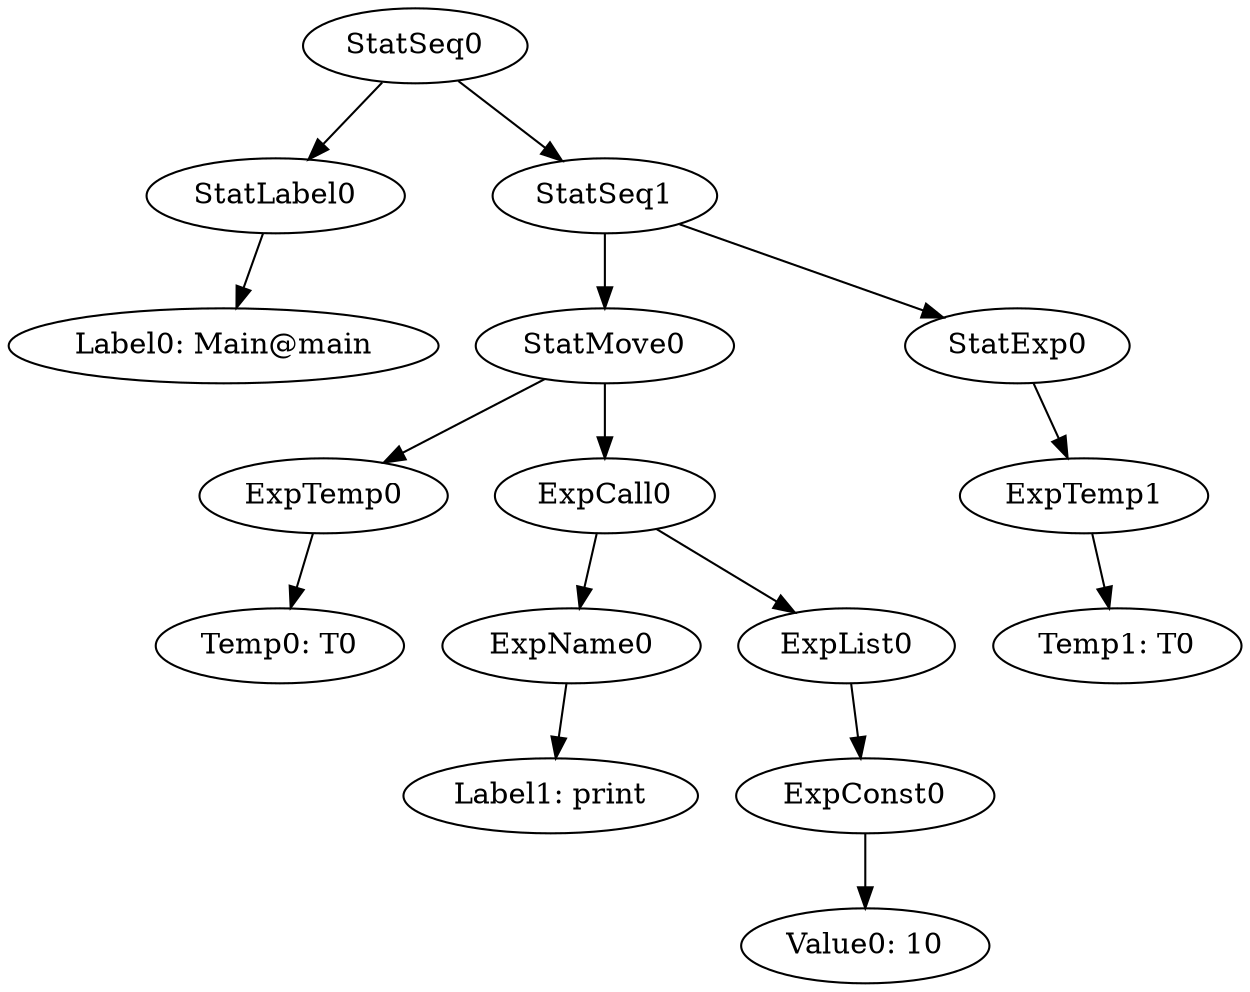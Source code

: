digraph {
	ordering = out;
	StatMove0 -> ExpTemp0;
	StatMove0 -> ExpCall0;
	StatExp0 -> ExpTemp1;
	ExpTemp0 -> "Temp0: T0";
	StatSeq0 -> StatLabel0;
	StatSeq0 -> StatSeq1;
	StatLabel0 -> "Label0: Main@main";
	ExpConst0 -> "Value0: 10";
	ExpName0 -> "Label1: print";
	ExpList0 -> ExpConst0;
	ExpCall0 -> ExpName0;
	ExpCall0 -> ExpList0;
	StatSeq1 -> StatMove0;
	StatSeq1 -> StatExp0;
	ExpTemp1 -> "Temp1: T0";
}

